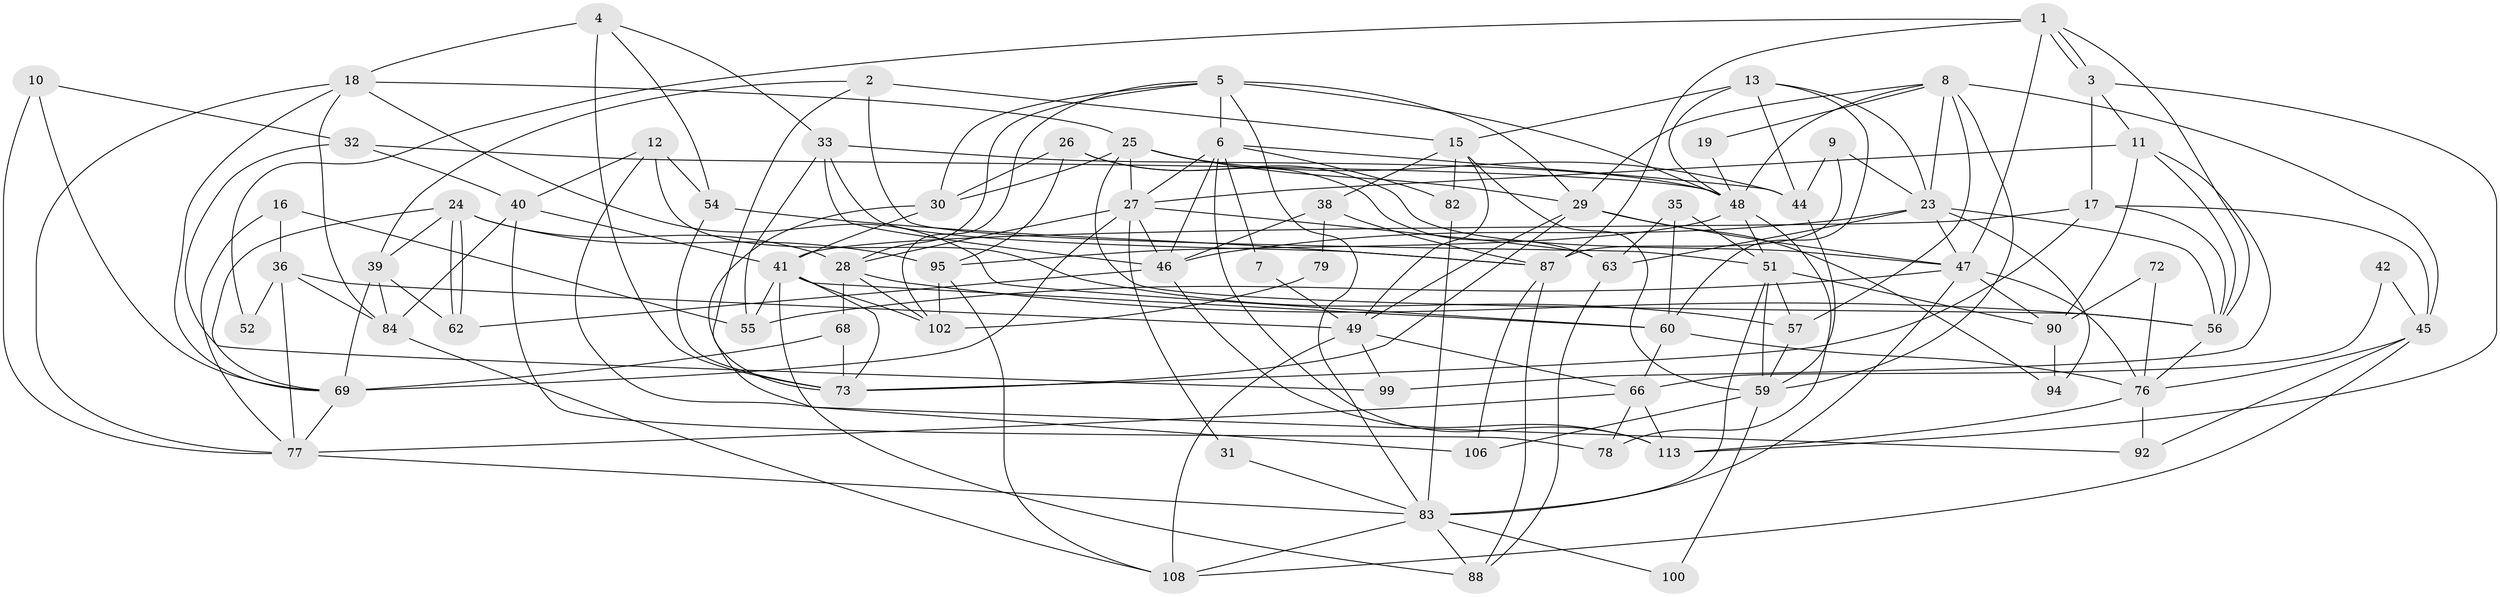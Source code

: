 // Generated by graph-tools (version 1.1) at 2025/23/03/03/25 07:23:56]
// undirected, 76 vertices, 190 edges
graph export_dot {
graph [start="1"]
  node [color=gray90,style=filled];
  1 [super="+34"];
  2;
  3 [super="+22"];
  4 [super="+14"];
  5 [super="+58"];
  6 [super="+98"];
  7;
  8 [super="+70"];
  9;
  10;
  11 [super="+43"];
  12 [super="+81"];
  13;
  15 [super="+20"];
  16;
  17 [super="+103"];
  18 [super="+21"];
  19;
  23 [super="+85"];
  24 [super="+117"];
  25;
  26 [super="+115"];
  27 [super="+37"];
  28 [super="+89"];
  29 [super="+121"];
  30 [super="+80"];
  31;
  32 [super="+61"];
  33;
  35 [super="+93"];
  36;
  38 [super="+97"];
  39 [super="+65"];
  40;
  41 [super="+110"];
  42;
  44 [super="+53"];
  45 [super="+96"];
  46 [super="+50"];
  47 [super="+64"];
  48 [super="+91"];
  49 [super="+71"];
  51 [super="+118"];
  52;
  54;
  55 [super="+67"];
  56 [super="+74"];
  57 [super="+122"];
  59 [super="+119"];
  60;
  62;
  63;
  66 [super="+75"];
  68;
  69 [super="+114"];
  72;
  73 [super="+86"];
  76 [super="+101"];
  77 [super="+105"];
  78;
  79;
  82;
  83 [super="+111"];
  84 [super="+109"];
  87 [super="+107"];
  88;
  90 [super="+120"];
  92;
  94;
  95 [super="+104"];
  99;
  100;
  102 [super="+112"];
  106;
  108;
  113 [super="+116"];
  1 -- 3;
  1 -- 3;
  1 -- 87 [weight=2];
  1 -- 52;
  1 -- 47;
  1 -- 56;
  2 -- 73;
  2 -- 39;
  2 -- 51;
  2 -- 15;
  3 -- 17;
  3 -- 11;
  3 -- 113;
  4 -- 18 [weight=2];
  4 -- 33;
  4 -- 54;
  4 -- 73;
  5 -- 6;
  5 -- 29;
  5 -- 48;
  5 -- 83;
  5 -- 30;
  5 -- 102;
  5 -- 28;
  6 -- 82;
  6 -- 7;
  6 -- 113;
  6 -- 46;
  6 -- 27;
  6 -- 44;
  7 -- 49;
  8 -- 19;
  8 -- 48;
  8 -- 29;
  8 -- 23;
  8 -- 57;
  8 -- 59;
  8 -- 45;
  9 -- 87;
  9 -- 44;
  9 -- 23;
  10 -- 77;
  10 -- 69;
  10 -- 32;
  11 -- 99;
  11 -- 56;
  11 -- 90;
  11 -- 27;
  12 -- 54;
  12 -- 40;
  12 -- 57;
  12 -- 92;
  13 -- 15;
  13 -- 60;
  13 -- 44;
  13 -- 48;
  13 -- 23;
  15 -- 82;
  15 -- 59;
  15 -- 49;
  15 -- 38;
  16 -- 77;
  16 -- 36;
  16 -- 55;
  17 -- 45;
  17 -- 73;
  17 -- 41;
  17 -- 56;
  18 -- 84;
  18 -- 25;
  18 -- 60;
  18 -- 69;
  18 -- 77;
  19 -- 48;
  23 -- 94;
  23 -- 47;
  23 -- 63;
  23 -- 46;
  23 -- 56;
  24 -- 95;
  24 -- 62;
  24 -- 62;
  24 -- 69;
  24 -- 28;
  24 -- 39;
  25 -- 44;
  25 -- 30;
  25 -- 29;
  25 -- 27;
  25 -- 56;
  26 -- 63;
  26 -- 95;
  26 -- 47;
  26 -- 30;
  27 -- 28;
  27 -- 63;
  27 -- 46;
  27 -- 31;
  27 -- 69;
  28 -- 68;
  28 -- 102;
  28 -- 56;
  29 -- 49;
  29 -- 94;
  29 -- 47;
  29 -- 73;
  30 -- 106;
  30 -- 41 [weight=2];
  31 -- 83;
  32 -- 40;
  32 -- 99;
  32 -- 48;
  33 -- 87;
  33 -- 48;
  33 -- 46;
  33 -- 55;
  35 -- 51 [weight=2];
  35 -- 60;
  35 -- 63;
  36 -- 77;
  36 -- 52;
  36 -- 84;
  36 -- 49;
  38 -- 87;
  38 -- 79;
  38 -- 46;
  39 -- 62;
  39 -- 84 [weight=2];
  39 -- 69;
  40 -- 78;
  40 -- 84;
  40 -- 41;
  41 -- 88;
  41 -- 102;
  41 -- 55;
  41 -- 60;
  41 -- 73;
  42 -- 66;
  42 -- 45;
  44 -- 59;
  45 -- 92;
  45 -- 108;
  45 -- 76;
  46 -- 62;
  46 -- 113;
  47 -- 83;
  47 -- 55;
  47 -- 76;
  47 -- 90;
  48 -- 78;
  48 -- 51;
  48 -- 95;
  49 -- 66;
  49 -- 99;
  49 -- 108;
  51 -- 90;
  51 -- 83;
  51 -- 57;
  51 -- 59;
  54 -- 73;
  54 -- 87;
  56 -- 76;
  57 -- 59;
  59 -- 100;
  59 -- 106;
  60 -- 76;
  60 -- 66;
  63 -- 88;
  66 -- 77;
  66 -- 78;
  66 -- 113;
  68 -- 73;
  68 -- 69;
  69 -- 77;
  72 -- 76;
  72 -- 90;
  76 -- 92;
  76 -- 113;
  77 -- 83;
  79 -- 102;
  82 -- 83;
  83 -- 108;
  83 -- 100;
  83 -- 88;
  84 -- 108;
  87 -- 88;
  87 -- 106;
  90 -- 94;
  95 -- 108;
  95 -- 102;
}
